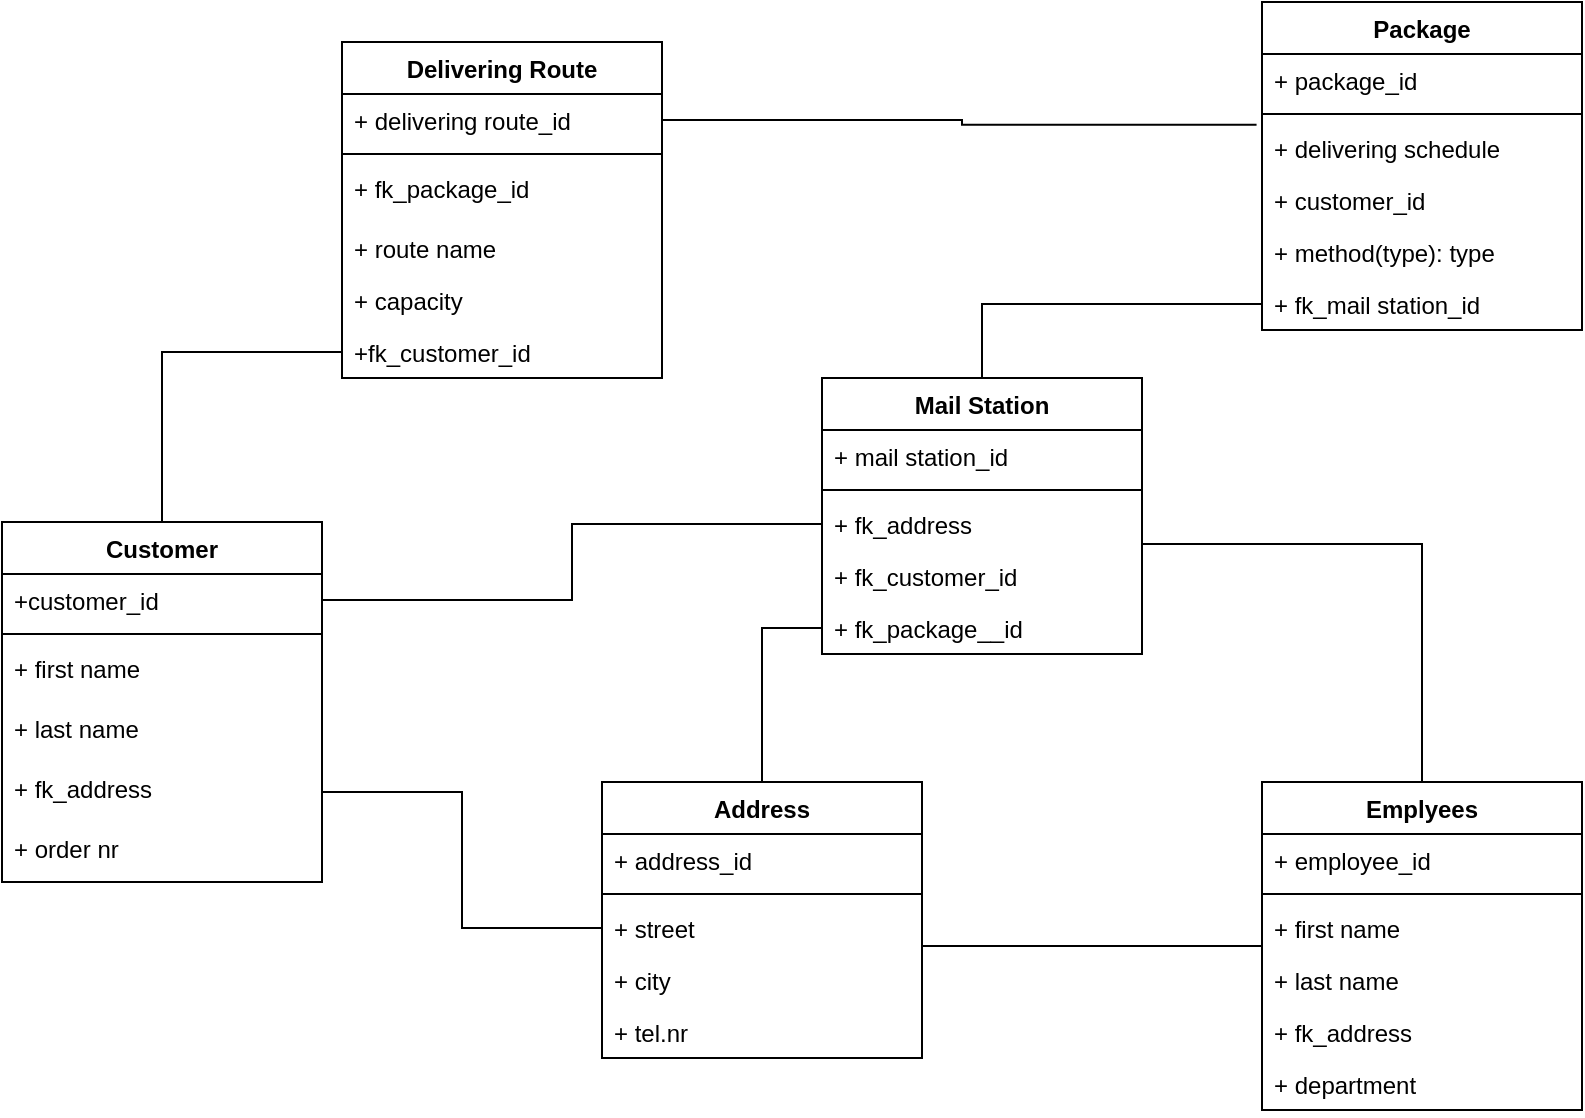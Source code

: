 <mxfile version="13.9.2" type="github">
  <diagram id="7-eJ6DTFcfqmlEE63LrO" name="Page-1">
    <mxGraphModel dx="1038" dy="548" grid="1" gridSize="10" guides="1" tooltips="1" connect="1" arrows="1" fold="1" page="1" pageScale="1" pageWidth="827" pageHeight="1169" math="0" shadow="0">
      <root>
        <mxCell id="0" />
        <mxCell id="1" parent="0" />
        <mxCell id="OwviJ1rjXmWtaH23hJLd-1" value="Delivering Route" style="swimlane;fontStyle=1;align=center;verticalAlign=top;childLayout=stackLayout;horizontal=1;startSize=26;horizontalStack=0;resizeParent=1;resizeParentMax=0;resizeLast=0;collapsible=1;marginBottom=0;" vertex="1" parent="1">
          <mxGeometry x="560" y="180" width="160" height="168" as="geometry" />
        </mxCell>
        <mxCell id="OwviJ1rjXmWtaH23hJLd-2" value="+ delivering route_id" style="text;strokeColor=none;fillColor=none;align=left;verticalAlign=top;spacingLeft=4;spacingRight=4;overflow=hidden;rotatable=0;points=[[0,0.5],[1,0.5]];portConstraint=eastwest;" vertex="1" parent="OwviJ1rjXmWtaH23hJLd-1">
          <mxGeometry y="26" width="160" height="26" as="geometry" />
        </mxCell>
        <mxCell id="OwviJ1rjXmWtaH23hJLd-3" value="" style="line;strokeWidth=1;fillColor=none;align=left;verticalAlign=middle;spacingTop=-1;spacingLeft=3;spacingRight=3;rotatable=0;labelPosition=right;points=[];portConstraint=eastwest;" vertex="1" parent="OwviJ1rjXmWtaH23hJLd-1">
          <mxGeometry y="52" width="160" height="8" as="geometry" />
        </mxCell>
        <mxCell id="OwviJ1rjXmWtaH23hJLd-4" value="+ fk_package_id" style="text;strokeColor=none;fillColor=none;align=left;verticalAlign=top;spacingLeft=4;spacingRight=4;overflow=hidden;rotatable=0;points=[[0,0.5],[1,0.5]];portConstraint=eastwest;" vertex="1" parent="OwviJ1rjXmWtaH23hJLd-1">
          <mxGeometry y="60" width="160" height="30" as="geometry" />
        </mxCell>
        <mxCell id="OwviJ1rjXmWtaH23hJLd-5" value="+ route name" style="text;strokeColor=none;fillColor=none;align=left;verticalAlign=top;spacingLeft=4;spacingRight=4;overflow=hidden;rotatable=0;points=[[0,0.5],[1,0.5]];portConstraint=eastwest;" vertex="1" parent="OwviJ1rjXmWtaH23hJLd-1">
          <mxGeometry y="90" width="160" height="26" as="geometry" />
        </mxCell>
        <mxCell id="OwviJ1rjXmWtaH23hJLd-6" value="+ capacity" style="text;strokeColor=none;fillColor=none;align=left;verticalAlign=top;spacingLeft=4;spacingRight=4;overflow=hidden;rotatable=0;points=[[0,0.5],[1,0.5]];portConstraint=eastwest;" vertex="1" parent="OwviJ1rjXmWtaH23hJLd-1">
          <mxGeometry y="116" width="160" height="26" as="geometry" />
        </mxCell>
        <mxCell id="OwviJ1rjXmWtaH23hJLd-7" value="+fk_customer_id" style="text;strokeColor=none;fillColor=none;align=left;verticalAlign=top;spacingLeft=4;spacingRight=4;overflow=hidden;rotatable=0;points=[[0,0.5],[1,0.5]];portConstraint=eastwest;" vertex="1" parent="OwviJ1rjXmWtaH23hJLd-1">
          <mxGeometry y="142" width="160" height="26" as="geometry" />
        </mxCell>
        <mxCell id="OwviJ1rjXmWtaH23hJLd-8" style="edgeStyle=orthogonalEdgeStyle;rounded=0;orthogonalLoop=1;jettySize=auto;html=1;entryX=1;entryY=0.846;entryDx=0;entryDy=0;entryPerimeter=0;startArrow=none;startFill=0;endArrow=none;endFill=0;" edge="1" parent="1" source="OwviJ1rjXmWtaH23hJLd-10" target="OwviJ1rjXmWtaH23hJLd-36">
          <mxGeometry relative="1" as="geometry" />
        </mxCell>
        <mxCell id="OwviJ1rjXmWtaH23hJLd-9" style="edgeStyle=orthogonalEdgeStyle;rounded=0;orthogonalLoop=1;jettySize=auto;html=1;entryX=1.003;entryY=-0.115;entryDx=0;entryDy=0;entryPerimeter=0;startFill=0;endArrow=none;endFill=0;" edge="1" parent="1" source="OwviJ1rjXmWtaH23hJLd-10" target="OwviJ1rjXmWtaH23hJLd-22">
          <mxGeometry relative="1" as="geometry" />
        </mxCell>
        <mxCell id="OwviJ1rjXmWtaH23hJLd-10" value="Emplyees" style="swimlane;fontStyle=1;align=center;verticalAlign=top;childLayout=stackLayout;horizontal=1;startSize=26;horizontalStack=0;resizeParent=1;resizeParentMax=0;resizeLast=0;collapsible=1;marginBottom=0;" vertex="1" parent="1">
          <mxGeometry x="1020" y="550" width="160" height="164" as="geometry" />
        </mxCell>
        <mxCell id="OwviJ1rjXmWtaH23hJLd-11" value="+ employee_id" style="text;strokeColor=none;fillColor=none;align=left;verticalAlign=top;spacingLeft=4;spacingRight=4;overflow=hidden;rotatable=0;points=[[0,0.5],[1,0.5]];portConstraint=eastwest;" vertex="1" parent="OwviJ1rjXmWtaH23hJLd-10">
          <mxGeometry y="26" width="160" height="26" as="geometry" />
        </mxCell>
        <mxCell id="OwviJ1rjXmWtaH23hJLd-12" value="" style="line;strokeWidth=1;fillColor=none;align=left;verticalAlign=middle;spacingTop=-1;spacingLeft=3;spacingRight=3;rotatable=0;labelPosition=right;points=[];portConstraint=eastwest;" vertex="1" parent="OwviJ1rjXmWtaH23hJLd-10">
          <mxGeometry y="52" width="160" height="8" as="geometry" />
        </mxCell>
        <mxCell id="OwviJ1rjXmWtaH23hJLd-13" value="+ first name" style="text;strokeColor=none;fillColor=none;align=left;verticalAlign=top;spacingLeft=4;spacingRight=4;overflow=hidden;rotatable=0;points=[[0,0.5],[1,0.5]];portConstraint=eastwest;" vertex="1" parent="OwviJ1rjXmWtaH23hJLd-10">
          <mxGeometry y="60" width="160" height="26" as="geometry" />
        </mxCell>
        <mxCell id="OwviJ1rjXmWtaH23hJLd-14" value="+ last name" style="text;strokeColor=none;fillColor=none;align=left;verticalAlign=top;spacingLeft=4;spacingRight=4;overflow=hidden;rotatable=0;points=[[0,0.5],[1,0.5]];portConstraint=eastwest;" vertex="1" parent="OwviJ1rjXmWtaH23hJLd-10">
          <mxGeometry y="86" width="160" height="26" as="geometry" />
        </mxCell>
        <mxCell id="OwviJ1rjXmWtaH23hJLd-15" value="+ fk_address" style="text;strokeColor=none;fillColor=none;align=left;verticalAlign=top;spacingLeft=4;spacingRight=4;overflow=hidden;rotatable=0;points=[[0,0.5],[1,0.5]];portConstraint=eastwest;" vertex="1" parent="OwviJ1rjXmWtaH23hJLd-10">
          <mxGeometry y="112" width="160" height="26" as="geometry" />
        </mxCell>
        <mxCell id="OwviJ1rjXmWtaH23hJLd-16" value="+ department" style="text;strokeColor=none;fillColor=none;align=left;verticalAlign=top;spacingLeft=4;spacingRight=4;overflow=hidden;rotatable=0;points=[[0,0.5],[1,0.5]];portConstraint=eastwest;" vertex="1" parent="OwviJ1rjXmWtaH23hJLd-10">
          <mxGeometry y="138" width="160" height="26" as="geometry" />
        </mxCell>
        <mxCell id="OwviJ1rjXmWtaH23hJLd-17" style="edgeStyle=orthogonalEdgeStyle;rounded=0;orthogonalLoop=1;jettySize=auto;html=1;startFill=0;endArrow=none;endFill=0;" edge="1" parent="1" source="OwviJ1rjXmWtaH23hJLd-18" target="OwviJ1rjXmWtaH23hJLd-45">
          <mxGeometry relative="1" as="geometry" />
        </mxCell>
        <mxCell id="OwviJ1rjXmWtaH23hJLd-18" value="Mail Station" style="swimlane;fontStyle=1;align=center;verticalAlign=top;childLayout=stackLayout;horizontal=1;startSize=26;horizontalStack=0;resizeParent=1;resizeParentMax=0;resizeLast=0;collapsible=1;marginBottom=0;" vertex="1" parent="1">
          <mxGeometry x="800" y="348" width="160" height="138" as="geometry" />
        </mxCell>
        <mxCell id="OwviJ1rjXmWtaH23hJLd-19" value="+ mail station_id" style="text;strokeColor=none;fillColor=none;align=left;verticalAlign=top;spacingLeft=4;spacingRight=4;overflow=hidden;rotatable=0;points=[[0,0.5],[1,0.5]];portConstraint=eastwest;" vertex="1" parent="OwviJ1rjXmWtaH23hJLd-18">
          <mxGeometry y="26" width="160" height="26" as="geometry" />
        </mxCell>
        <mxCell id="OwviJ1rjXmWtaH23hJLd-20" value="" style="line;strokeWidth=1;fillColor=none;align=left;verticalAlign=middle;spacingTop=-1;spacingLeft=3;spacingRight=3;rotatable=0;labelPosition=right;points=[];portConstraint=eastwest;" vertex="1" parent="OwviJ1rjXmWtaH23hJLd-18">
          <mxGeometry y="52" width="160" height="8" as="geometry" />
        </mxCell>
        <mxCell id="OwviJ1rjXmWtaH23hJLd-21" value="+ fk_address" style="text;strokeColor=none;fillColor=none;align=left;verticalAlign=top;spacingLeft=4;spacingRight=4;overflow=hidden;rotatable=0;points=[[0,0.5],[1,0.5]];portConstraint=eastwest;" vertex="1" parent="OwviJ1rjXmWtaH23hJLd-18">
          <mxGeometry y="60" width="160" height="26" as="geometry" />
        </mxCell>
        <mxCell id="OwviJ1rjXmWtaH23hJLd-22" value="+ fk_customer_id" style="text;align=left;verticalAlign=top;spacingLeft=4;spacingRight=4;overflow=hidden;rotatable=0;points=[[0,0.5],[1,0.5]];portConstraint=eastwest;" vertex="1" parent="OwviJ1rjXmWtaH23hJLd-18">
          <mxGeometry y="86" width="160" height="26" as="geometry" />
        </mxCell>
        <mxCell id="OwviJ1rjXmWtaH23hJLd-23" value="+ fk_package__id" style="text;align=left;verticalAlign=top;spacingLeft=4;spacingRight=4;overflow=hidden;rotatable=0;points=[[0,0.5],[1,0.5]];portConstraint=eastwest;" vertex="1" parent="OwviJ1rjXmWtaH23hJLd-18">
          <mxGeometry y="112" width="160" height="26" as="geometry" />
        </mxCell>
        <mxCell id="OwviJ1rjXmWtaH23hJLd-24" style="edgeStyle=orthogonalEdgeStyle;rounded=0;orthogonalLoop=1;jettySize=auto;html=1;entryX=0;entryY=0.5;entryDx=0;entryDy=0;startFill=0;endArrow=none;endFill=0;" edge="1" parent="1" source="OwviJ1rjXmWtaH23hJLd-25" target="OwviJ1rjXmWtaH23hJLd-7">
          <mxGeometry relative="1" as="geometry" />
        </mxCell>
        <mxCell id="OwviJ1rjXmWtaH23hJLd-25" value="Customer" style="swimlane;fontStyle=1;align=center;verticalAlign=top;childLayout=stackLayout;horizontal=1;startSize=26;horizontalStack=0;resizeParent=1;resizeParentMax=0;resizeLast=0;collapsible=1;marginBottom=0;" vertex="1" parent="1">
          <mxGeometry x="390" y="420" width="160" height="180" as="geometry" />
        </mxCell>
        <mxCell id="OwviJ1rjXmWtaH23hJLd-26" value="+customer_id" style="text;strokeColor=none;fillColor=none;align=left;verticalAlign=top;spacingLeft=4;spacingRight=4;overflow=hidden;rotatable=0;points=[[0,0.5],[1,0.5]];portConstraint=eastwest;" vertex="1" parent="OwviJ1rjXmWtaH23hJLd-25">
          <mxGeometry y="26" width="160" height="26" as="geometry" />
        </mxCell>
        <mxCell id="OwviJ1rjXmWtaH23hJLd-27" value="" style="line;strokeWidth=1;fillColor=none;align=left;verticalAlign=middle;spacingTop=-1;spacingLeft=3;spacingRight=3;rotatable=0;labelPosition=right;points=[];portConstraint=eastwest;" vertex="1" parent="OwviJ1rjXmWtaH23hJLd-25">
          <mxGeometry y="52" width="160" height="8" as="geometry" />
        </mxCell>
        <mxCell id="OwviJ1rjXmWtaH23hJLd-28" value="+ first name" style="text;strokeColor=none;fillColor=none;align=left;verticalAlign=top;spacingLeft=4;spacingRight=4;overflow=hidden;rotatable=0;points=[[0,0.5],[1,0.5]];portConstraint=eastwest;" vertex="1" parent="OwviJ1rjXmWtaH23hJLd-25">
          <mxGeometry y="60" width="160" height="30" as="geometry" />
        </mxCell>
        <mxCell id="OwviJ1rjXmWtaH23hJLd-29" value="+ last name" style="text;strokeColor=none;fillColor=none;align=left;verticalAlign=top;spacingLeft=4;spacingRight=4;overflow=hidden;rotatable=0;points=[[0,0.5],[1,0.5]];portConstraint=eastwest;" vertex="1" parent="OwviJ1rjXmWtaH23hJLd-25">
          <mxGeometry y="90" width="160" height="30" as="geometry" />
        </mxCell>
        <mxCell id="OwviJ1rjXmWtaH23hJLd-30" value="+ fk_address" style="text;strokeColor=none;fillColor=none;align=left;verticalAlign=top;spacingLeft=4;spacingRight=4;overflow=hidden;rotatable=0;points=[[0,0.5],[1,0.5]];portConstraint=eastwest;" vertex="1" parent="OwviJ1rjXmWtaH23hJLd-25">
          <mxGeometry y="120" width="160" height="30" as="geometry" />
        </mxCell>
        <mxCell id="OwviJ1rjXmWtaH23hJLd-31" value="+ order nr" style="text;strokeColor=none;fillColor=none;align=left;verticalAlign=top;spacingLeft=4;spacingRight=4;overflow=hidden;rotatable=0;points=[[0,0.5],[1,0.5]];portConstraint=eastwest;" vertex="1" parent="OwviJ1rjXmWtaH23hJLd-25">
          <mxGeometry y="150" width="160" height="30" as="geometry" />
        </mxCell>
        <mxCell id="OwviJ1rjXmWtaH23hJLd-32" style="edgeStyle=orthogonalEdgeStyle;rounded=0;orthogonalLoop=1;jettySize=auto;html=1;entryX=0;entryY=0.5;entryDx=0;entryDy=0;startFill=0;endArrow=none;endFill=0;" edge="1" parent="1" source="OwviJ1rjXmWtaH23hJLd-33" target="OwviJ1rjXmWtaH23hJLd-23">
          <mxGeometry relative="1" as="geometry" />
        </mxCell>
        <mxCell id="OwviJ1rjXmWtaH23hJLd-33" value="Address" style="swimlane;fontStyle=1;align=center;verticalAlign=top;childLayout=stackLayout;horizontal=1;startSize=26;horizontalStack=0;resizeParent=1;resizeParentMax=0;resizeLast=0;collapsible=1;marginBottom=0;" vertex="1" parent="1">
          <mxGeometry x="690" y="550" width="160" height="138" as="geometry" />
        </mxCell>
        <mxCell id="OwviJ1rjXmWtaH23hJLd-34" value="+ address_id" style="text;strokeColor=none;fillColor=none;align=left;verticalAlign=top;spacingLeft=4;spacingRight=4;overflow=hidden;rotatable=0;points=[[0,0.5],[1,0.5]];portConstraint=eastwest;" vertex="1" parent="OwviJ1rjXmWtaH23hJLd-33">
          <mxGeometry y="26" width="160" height="26" as="geometry" />
        </mxCell>
        <mxCell id="OwviJ1rjXmWtaH23hJLd-35" value="" style="line;strokeWidth=1;fillColor=none;align=left;verticalAlign=middle;spacingTop=-1;spacingLeft=3;spacingRight=3;rotatable=0;labelPosition=right;points=[];portConstraint=eastwest;" vertex="1" parent="OwviJ1rjXmWtaH23hJLd-33">
          <mxGeometry y="52" width="160" height="8" as="geometry" />
        </mxCell>
        <mxCell id="OwviJ1rjXmWtaH23hJLd-36" value="+ street" style="text;strokeColor=none;fillColor=none;align=left;verticalAlign=top;spacingLeft=4;spacingRight=4;overflow=hidden;rotatable=0;points=[[0,0.5],[1,0.5]];portConstraint=eastwest;" vertex="1" parent="OwviJ1rjXmWtaH23hJLd-33">
          <mxGeometry y="60" width="160" height="26" as="geometry" />
        </mxCell>
        <mxCell id="OwviJ1rjXmWtaH23hJLd-37" value="+ city" style="text;strokeColor=none;fillColor=none;align=left;verticalAlign=top;spacingLeft=4;spacingRight=4;overflow=hidden;rotatable=0;points=[[0,0.5],[1,0.5]];portConstraint=eastwest;" vertex="1" parent="OwviJ1rjXmWtaH23hJLd-33">
          <mxGeometry y="86" width="160" height="26" as="geometry" />
        </mxCell>
        <mxCell id="OwviJ1rjXmWtaH23hJLd-38" value="+ tel.nr" style="text;strokeColor=none;fillColor=none;align=left;verticalAlign=top;spacingLeft=4;spacingRight=4;overflow=hidden;rotatable=0;points=[[0,0.5],[1,0.5]];portConstraint=eastwest;" vertex="1" parent="OwviJ1rjXmWtaH23hJLd-33">
          <mxGeometry y="112" width="160" height="26" as="geometry" />
        </mxCell>
        <mxCell id="OwviJ1rjXmWtaH23hJLd-39" value="Package" style="swimlane;fontStyle=1;align=center;verticalAlign=top;childLayout=stackLayout;horizontal=1;startSize=26;horizontalStack=0;resizeParent=1;resizeParentMax=0;resizeLast=0;collapsible=1;marginBottom=0;" vertex="1" parent="1">
          <mxGeometry x="1020" y="160" width="160" height="164" as="geometry" />
        </mxCell>
        <mxCell id="OwviJ1rjXmWtaH23hJLd-40" value="+ package_id" style="text;strokeColor=none;fillColor=none;align=left;verticalAlign=top;spacingLeft=4;spacingRight=4;overflow=hidden;rotatable=0;points=[[0,0.5],[1,0.5]];portConstraint=eastwest;" vertex="1" parent="OwviJ1rjXmWtaH23hJLd-39">
          <mxGeometry y="26" width="160" height="26" as="geometry" />
        </mxCell>
        <mxCell id="OwviJ1rjXmWtaH23hJLd-41" value="" style="line;strokeWidth=1;fillColor=none;align=left;verticalAlign=middle;spacingTop=-1;spacingLeft=3;spacingRight=3;rotatable=0;labelPosition=right;points=[];portConstraint=eastwest;" vertex="1" parent="OwviJ1rjXmWtaH23hJLd-39">
          <mxGeometry y="52" width="160" height="8" as="geometry" />
        </mxCell>
        <mxCell id="OwviJ1rjXmWtaH23hJLd-42" value="+ delivering schedule" style="text;strokeColor=none;fillColor=none;align=left;verticalAlign=top;spacingLeft=4;spacingRight=4;overflow=hidden;rotatable=0;points=[[0,0.5],[1,0.5]];portConstraint=eastwest;" vertex="1" parent="OwviJ1rjXmWtaH23hJLd-39">
          <mxGeometry y="60" width="160" height="26" as="geometry" />
        </mxCell>
        <mxCell id="OwviJ1rjXmWtaH23hJLd-43" value="+ customer_id" style="text;strokeColor=none;fillColor=none;align=left;verticalAlign=top;spacingLeft=4;spacingRight=4;overflow=hidden;rotatable=0;points=[[0,0.5],[1,0.5]];portConstraint=eastwest;" vertex="1" parent="OwviJ1rjXmWtaH23hJLd-39">
          <mxGeometry y="86" width="160" height="26" as="geometry" />
        </mxCell>
        <mxCell id="OwviJ1rjXmWtaH23hJLd-44" value="+ method(type): type" style="text;strokeColor=none;fillColor=none;align=left;verticalAlign=top;spacingLeft=4;spacingRight=4;overflow=hidden;rotatable=0;points=[[0,0.5],[1,0.5]];portConstraint=eastwest;" vertex="1" parent="OwviJ1rjXmWtaH23hJLd-39">
          <mxGeometry y="112" width="160" height="26" as="geometry" />
        </mxCell>
        <mxCell id="OwviJ1rjXmWtaH23hJLd-45" value="+ fk_mail station_id" style="text;strokeColor=none;fillColor=none;align=left;verticalAlign=top;spacingLeft=4;spacingRight=4;overflow=hidden;rotatable=0;points=[[0,0.5],[1,0.5]];portConstraint=eastwest;" vertex="1" parent="OwviJ1rjXmWtaH23hJLd-39">
          <mxGeometry y="138" width="160" height="26" as="geometry" />
        </mxCell>
        <mxCell id="OwviJ1rjXmWtaH23hJLd-46" style="edgeStyle=orthogonalEdgeStyle;rounded=0;orthogonalLoop=1;jettySize=auto;html=1;entryX=1;entryY=0.5;entryDx=0;entryDy=0;startFill=0;endArrow=none;endFill=0;" edge="1" parent="1" source="OwviJ1rjXmWtaH23hJLd-36" target="OwviJ1rjXmWtaH23hJLd-30">
          <mxGeometry relative="1" as="geometry" />
        </mxCell>
        <mxCell id="OwviJ1rjXmWtaH23hJLd-47" style="edgeStyle=orthogonalEdgeStyle;rounded=0;orthogonalLoop=1;jettySize=auto;html=1;entryX=-0.017;entryY=0.054;entryDx=0;entryDy=0;entryPerimeter=0;startFill=0;endArrow=none;endFill=0;" edge="1" parent="1" source="OwviJ1rjXmWtaH23hJLd-2" target="OwviJ1rjXmWtaH23hJLd-42">
          <mxGeometry relative="1" as="geometry" />
        </mxCell>
        <mxCell id="OwviJ1rjXmWtaH23hJLd-48" style="edgeStyle=orthogonalEdgeStyle;rounded=0;orthogonalLoop=1;jettySize=auto;html=1;entryX=0;entryY=0.5;entryDx=0;entryDy=0;startFill=0;endArrow=none;endFill=0;" edge="1" parent="1" source="OwviJ1rjXmWtaH23hJLd-26" target="OwviJ1rjXmWtaH23hJLd-21">
          <mxGeometry relative="1" as="geometry" />
        </mxCell>
      </root>
    </mxGraphModel>
  </diagram>
</mxfile>
